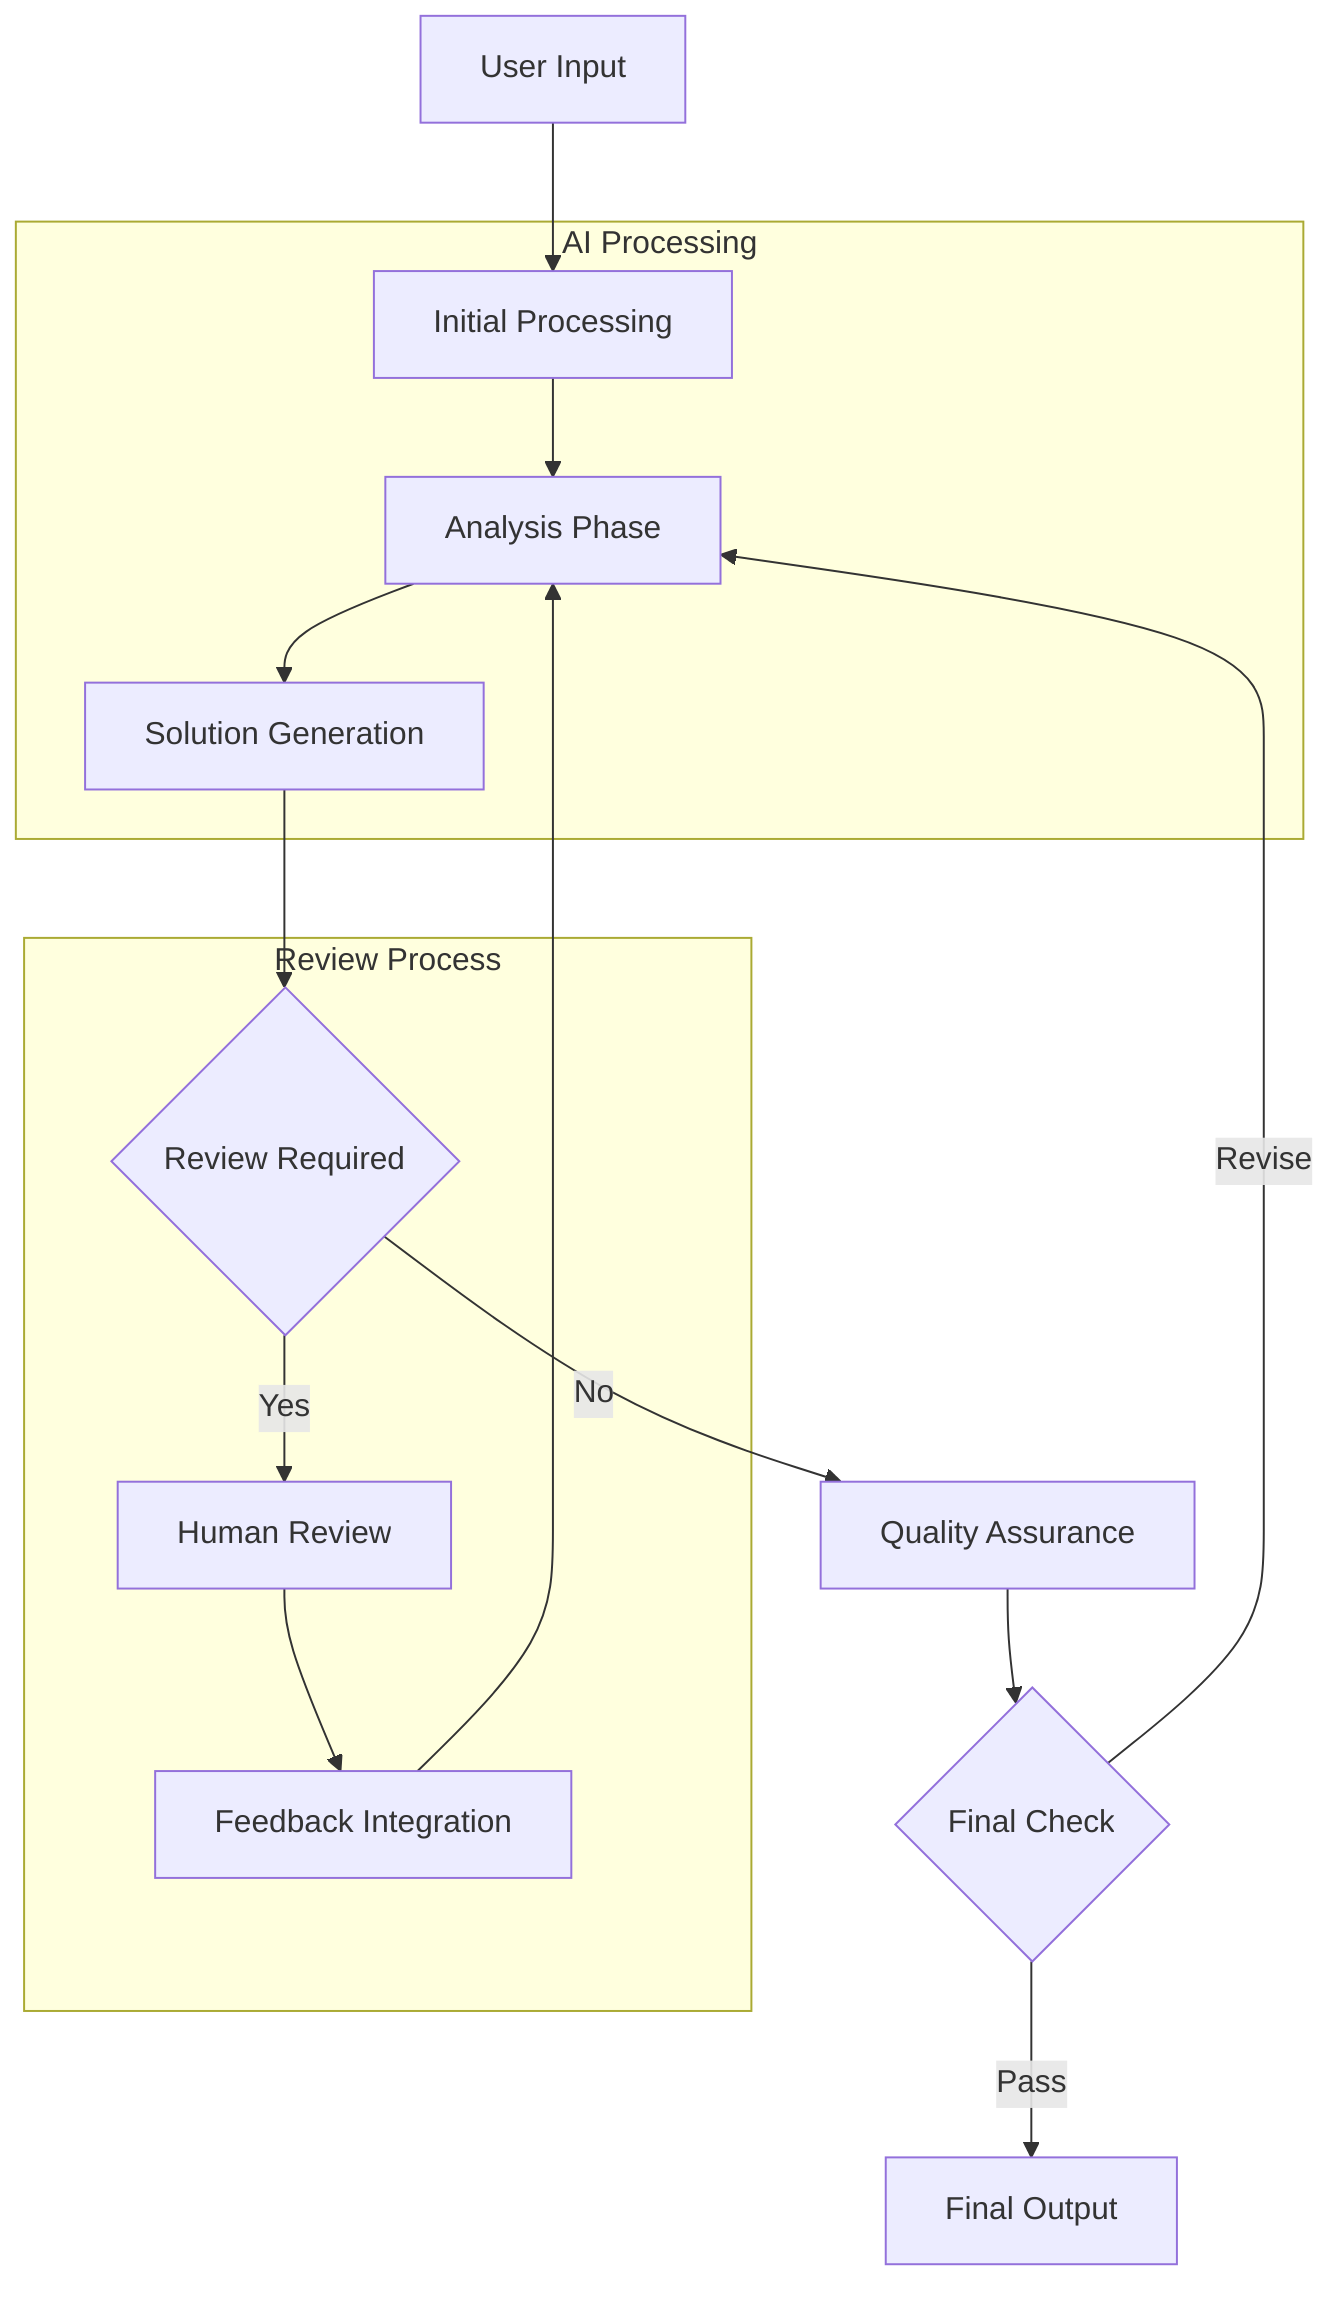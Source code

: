 flowchart TD
    A[User Input] --> B[Initial Processing]
    
    subgraph AI Processing
        B --> C[Analysis Phase]
        C --> D[Solution Generation]
    end
    
    subgraph Review Process
        D --> E{Review Required}
        E -->|Yes| F[Human Review]
        F --> G[Feedback Integration]
        G --> C
    end
    
    E -->|No| H[Quality Assurance]
    H --> I{Final Check}
    I -->|Pass| J[Final Output]
    I -->|Revise| C